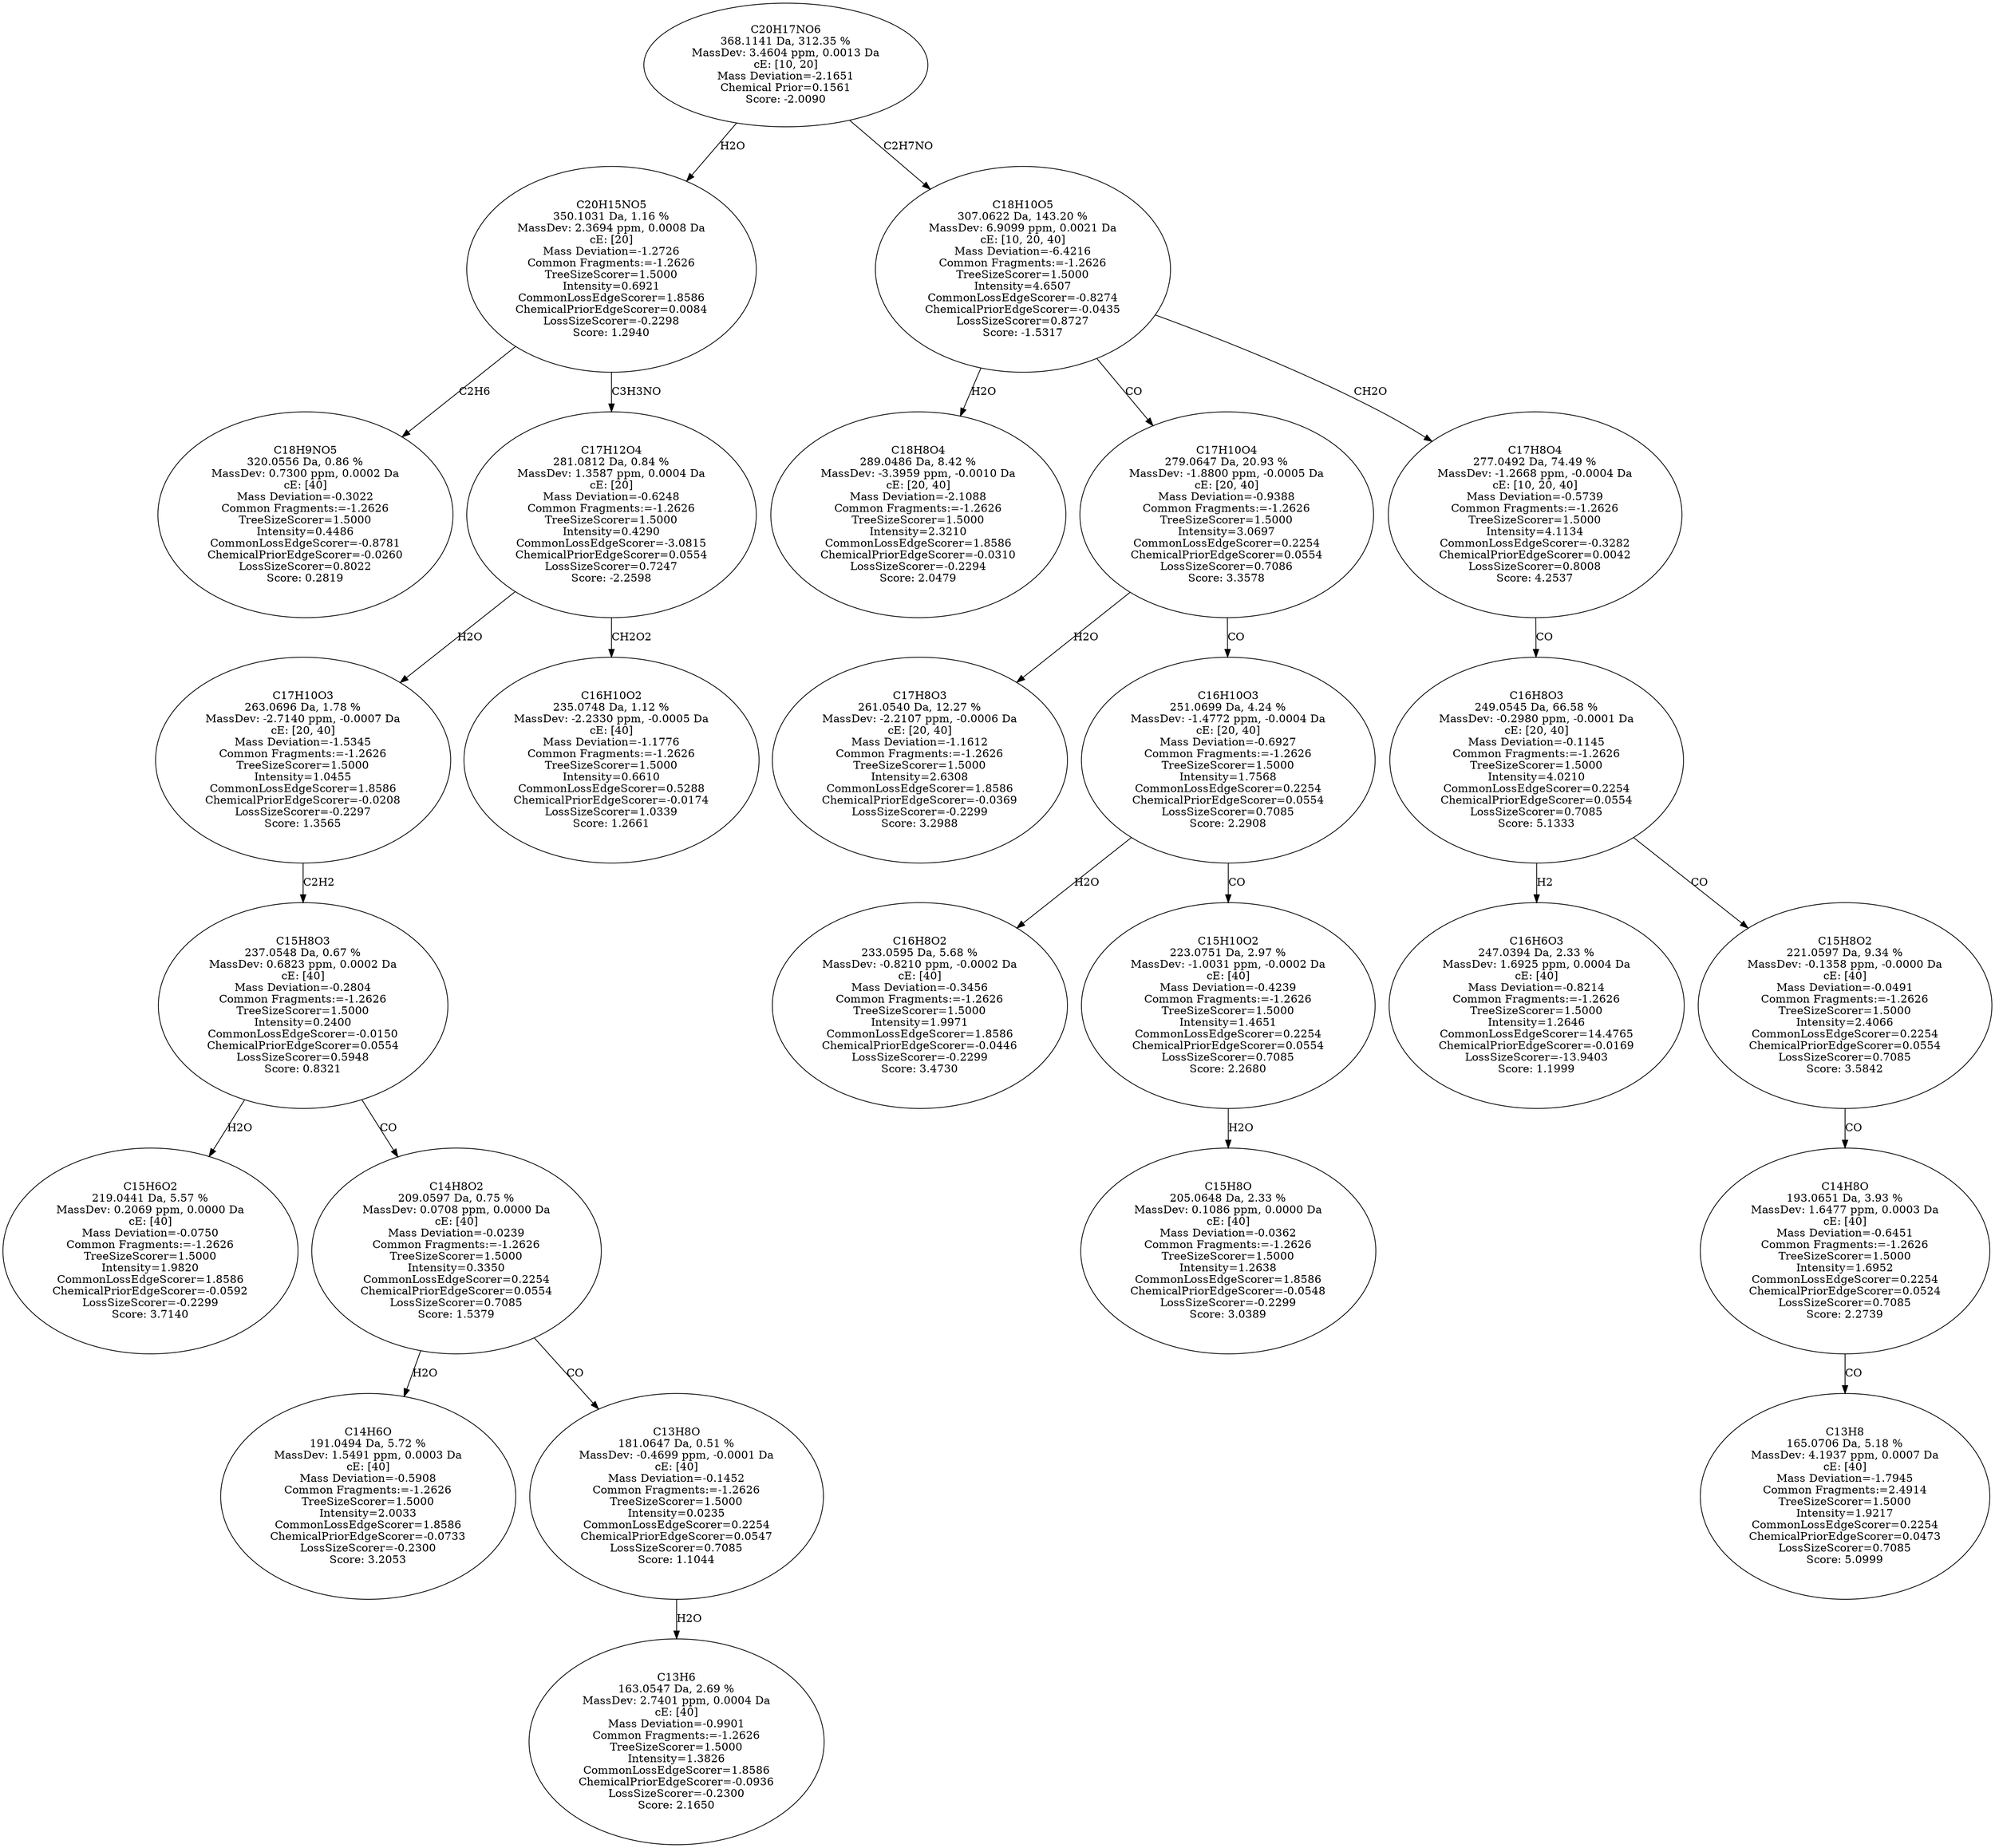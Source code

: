 strict digraph {
v1 [label="C18H9NO5\n320.0556 Da, 0.86 %\nMassDev: 0.7300 ppm, 0.0002 Da\ncE: [40]\nMass Deviation=-0.3022\nCommon Fragments:=-1.2626\nTreeSizeScorer=1.5000\nIntensity=0.4486\nCommonLossEdgeScorer=-0.8781\nChemicalPriorEdgeScorer=-0.0260\nLossSizeScorer=0.8022\nScore: 0.2819"];
v2 [label="C15H6O2\n219.0441 Da, 5.57 %\nMassDev: 0.2069 ppm, 0.0000 Da\ncE: [40]\nMass Deviation=-0.0750\nCommon Fragments:=-1.2626\nTreeSizeScorer=1.5000\nIntensity=1.9820\nCommonLossEdgeScorer=1.8586\nChemicalPriorEdgeScorer=-0.0592\nLossSizeScorer=-0.2299\nScore: 3.7140"];
v3 [label="C14H6O\n191.0494 Da, 5.72 %\nMassDev: 1.5491 ppm, 0.0003 Da\ncE: [40]\nMass Deviation=-0.5908\nCommon Fragments:=-1.2626\nTreeSizeScorer=1.5000\nIntensity=2.0033\nCommonLossEdgeScorer=1.8586\nChemicalPriorEdgeScorer=-0.0733\nLossSizeScorer=-0.2300\nScore: 3.2053"];
v4 [label="C13H6\n163.0547 Da, 2.69 %\nMassDev: 2.7401 ppm, 0.0004 Da\ncE: [40]\nMass Deviation=-0.9901\nCommon Fragments:=-1.2626\nTreeSizeScorer=1.5000\nIntensity=1.3826\nCommonLossEdgeScorer=1.8586\nChemicalPriorEdgeScorer=-0.0936\nLossSizeScorer=-0.2300\nScore: 2.1650"];
v5 [label="C13H8O\n181.0647 Da, 0.51 %\nMassDev: -0.4699 ppm, -0.0001 Da\ncE: [40]\nMass Deviation=-0.1452\nCommon Fragments:=-1.2626\nTreeSizeScorer=1.5000\nIntensity=0.0235\nCommonLossEdgeScorer=0.2254\nChemicalPriorEdgeScorer=0.0547\nLossSizeScorer=0.7085\nScore: 1.1044"];
v6 [label="C14H8O2\n209.0597 Da, 0.75 %\nMassDev: 0.0708 ppm, 0.0000 Da\ncE: [40]\nMass Deviation=-0.0239\nCommon Fragments:=-1.2626\nTreeSizeScorer=1.5000\nIntensity=0.3350\nCommonLossEdgeScorer=0.2254\nChemicalPriorEdgeScorer=0.0554\nLossSizeScorer=0.7085\nScore: 1.5379"];
v7 [label="C15H8O3\n237.0548 Da, 0.67 %\nMassDev: 0.6823 ppm, 0.0002 Da\ncE: [40]\nMass Deviation=-0.2804\nCommon Fragments:=-1.2626\nTreeSizeScorer=1.5000\nIntensity=0.2400\nCommonLossEdgeScorer=-0.0150\nChemicalPriorEdgeScorer=0.0554\nLossSizeScorer=0.5948\nScore: 0.8321"];
v8 [label="C17H10O3\n263.0696 Da, 1.78 %\nMassDev: -2.7140 ppm, -0.0007 Da\ncE: [20, 40]\nMass Deviation=-1.5345\nCommon Fragments:=-1.2626\nTreeSizeScorer=1.5000\nIntensity=1.0455\nCommonLossEdgeScorer=1.8586\nChemicalPriorEdgeScorer=-0.0208\nLossSizeScorer=-0.2297\nScore: 1.3565"];
v9 [label="C16H10O2\n235.0748 Da, 1.12 %\nMassDev: -2.2330 ppm, -0.0005 Da\ncE: [40]\nMass Deviation=-1.1776\nCommon Fragments:=-1.2626\nTreeSizeScorer=1.5000\nIntensity=0.6610\nCommonLossEdgeScorer=0.5288\nChemicalPriorEdgeScorer=-0.0174\nLossSizeScorer=1.0339\nScore: 1.2661"];
v10 [label="C17H12O4\n281.0812 Da, 0.84 %\nMassDev: 1.3587 ppm, 0.0004 Da\ncE: [20]\nMass Deviation=-0.6248\nCommon Fragments:=-1.2626\nTreeSizeScorer=1.5000\nIntensity=0.4290\nCommonLossEdgeScorer=-3.0815\nChemicalPriorEdgeScorer=0.0554\nLossSizeScorer=0.7247\nScore: -2.2598"];
v11 [label="C20H15NO5\n350.1031 Da, 1.16 %\nMassDev: 2.3694 ppm, 0.0008 Da\ncE: [20]\nMass Deviation=-1.2726\nCommon Fragments:=-1.2626\nTreeSizeScorer=1.5000\nIntensity=0.6921\nCommonLossEdgeScorer=1.8586\nChemicalPriorEdgeScorer=0.0084\nLossSizeScorer=-0.2298\nScore: 1.2940"];
v12 [label="C18H8O4\n289.0486 Da, 8.42 %\nMassDev: -3.3959 ppm, -0.0010 Da\ncE: [20, 40]\nMass Deviation=-2.1088\nCommon Fragments:=-1.2626\nTreeSizeScorer=1.5000\nIntensity=2.3210\nCommonLossEdgeScorer=1.8586\nChemicalPriorEdgeScorer=-0.0310\nLossSizeScorer=-0.2294\nScore: 2.0479"];
v13 [label="C17H8O3\n261.0540 Da, 12.27 %\nMassDev: -2.2107 ppm, -0.0006 Da\ncE: [20, 40]\nMass Deviation=-1.1612\nCommon Fragments:=-1.2626\nTreeSizeScorer=1.5000\nIntensity=2.6308\nCommonLossEdgeScorer=1.8586\nChemicalPriorEdgeScorer=-0.0369\nLossSizeScorer=-0.2299\nScore: 3.2988"];
v14 [label="C16H8O2\n233.0595 Da, 5.68 %\nMassDev: -0.8210 ppm, -0.0002 Da\ncE: [40]\nMass Deviation=-0.3456\nCommon Fragments:=-1.2626\nTreeSizeScorer=1.5000\nIntensity=1.9971\nCommonLossEdgeScorer=1.8586\nChemicalPriorEdgeScorer=-0.0446\nLossSizeScorer=-0.2299\nScore: 3.4730"];
v15 [label="C15H8O\n205.0648 Da, 2.33 %\nMassDev: 0.1086 ppm, 0.0000 Da\ncE: [40]\nMass Deviation=-0.0362\nCommon Fragments:=-1.2626\nTreeSizeScorer=1.5000\nIntensity=1.2638\nCommonLossEdgeScorer=1.8586\nChemicalPriorEdgeScorer=-0.0548\nLossSizeScorer=-0.2299\nScore: 3.0389"];
v16 [label="C15H10O2\n223.0751 Da, 2.97 %\nMassDev: -1.0031 ppm, -0.0002 Da\ncE: [40]\nMass Deviation=-0.4239\nCommon Fragments:=-1.2626\nTreeSizeScorer=1.5000\nIntensity=1.4651\nCommonLossEdgeScorer=0.2254\nChemicalPriorEdgeScorer=0.0554\nLossSizeScorer=0.7085\nScore: 2.2680"];
v17 [label="C16H10O3\n251.0699 Da, 4.24 %\nMassDev: -1.4772 ppm, -0.0004 Da\ncE: [20, 40]\nMass Deviation=-0.6927\nCommon Fragments:=-1.2626\nTreeSizeScorer=1.5000\nIntensity=1.7568\nCommonLossEdgeScorer=0.2254\nChemicalPriorEdgeScorer=0.0554\nLossSizeScorer=0.7085\nScore: 2.2908"];
v18 [label="C17H10O4\n279.0647 Da, 20.93 %\nMassDev: -1.8800 ppm, -0.0005 Da\ncE: [20, 40]\nMass Deviation=-0.9388\nCommon Fragments:=-1.2626\nTreeSizeScorer=1.5000\nIntensity=3.0697\nCommonLossEdgeScorer=0.2254\nChemicalPriorEdgeScorer=0.0554\nLossSizeScorer=0.7086\nScore: 3.3578"];
v19 [label="C16H6O3\n247.0394 Da, 2.33 %\nMassDev: 1.6925 ppm, 0.0004 Da\ncE: [40]\nMass Deviation=-0.8214\nCommon Fragments:=-1.2626\nTreeSizeScorer=1.5000\nIntensity=1.2646\nCommonLossEdgeScorer=14.4765\nChemicalPriorEdgeScorer=-0.0169\nLossSizeScorer=-13.9403\nScore: 1.1999"];
v20 [label="C13H8\n165.0706 Da, 5.18 %\nMassDev: 4.1937 ppm, 0.0007 Da\ncE: [40]\nMass Deviation=-1.7945\nCommon Fragments:=2.4914\nTreeSizeScorer=1.5000\nIntensity=1.9217\nCommonLossEdgeScorer=0.2254\nChemicalPriorEdgeScorer=0.0473\nLossSizeScorer=0.7085\nScore: 5.0999"];
v21 [label="C14H8O\n193.0651 Da, 3.93 %\nMassDev: 1.6477 ppm, 0.0003 Da\ncE: [40]\nMass Deviation=-0.6451\nCommon Fragments:=-1.2626\nTreeSizeScorer=1.5000\nIntensity=1.6952\nCommonLossEdgeScorer=0.2254\nChemicalPriorEdgeScorer=0.0524\nLossSizeScorer=0.7085\nScore: 2.2739"];
v22 [label="C15H8O2\n221.0597 Da, 9.34 %\nMassDev: -0.1358 ppm, -0.0000 Da\ncE: [40]\nMass Deviation=-0.0491\nCommon Fragments:=-1.2626\nTreeSizeScorer=1.5000\nIntensity=2.4066\nCommonLossEdgeScorer=0.2254\nChemicalPriorEdgeScorer=0.0554\nLossSizeScorer=0.7085\nScore: 3.5842"];
v23 [label="C16H8O3\n249.0545 Da, 66.58 %\nMassDev: -0.2980 ppm, -0.0001 Da\ncE: [20, 40]\nMass Deviation=-0.1145\nCommon Fragments:=-1.2626\nTreeSizeScorer=1.5000\nIntensity=4.0210\nCommonLossEdgeScorer=0.2254\nChemicalPriorEdgeScorer=0.0554\nLossSizeScorer=0.7085\nScore: 5.1333"];
v24 [label="C17H8O4\n277.0492 Da, 74.49 %\nMassDev: -1.2668 ppm, -0.0004 Da\ncE: [10, 20, 40]\nMass Deviation=-0.5739\nCommon Fragments:=-1.2626\nTreeSizeScorer=1.5000\nIntensity=4.1134\nCommonLossEdgeScorer=-0.3282\nChemicalPriorEdgeScorer=0.0042\nLossSizeScorer=0.8008\nScore: 4.2537"];
v25 [label="C18H10O5\n307.0622 Da, 143.20 %\nMassDev: 6.9099 ppm, 0.0021 Da\ncE: [10, 20, 40]\nMass Deviation=-6.4216\nCommon Fragments:=-1.2626\nTreeSizeScorer=1.5000\nIntensity=4.6507\nCommonLossEdgeScorer=-0.8274\nChemicalPriorEdgeScorer=-0.0435\nLossSizeScorer=0.8727\nScore: -1.5317"];
v26 [label="C20H17NO6\n368.1141 Da, 312.35 %\nMassDev: 3.4604 ppm, 0.0013 Da\ncE: [10, 20]\nMass Deviation=-2.1651\nChemical Prior=0.1561\nScore: -2.0090"];
v11 -> v1 [label="C2H6"];
v7 -> v2 [label="H2O"];
v6 -> v3 [label="H2O"];
v5 -> v4 [label="H2O"];
v6 -> v5 [label="CO"];
v7 -> v6 [label="CO"];
v8 -> v7 [label="C2H2"];
v10 -> v8 [label="H2O"];
v10 -> v9 [label="CH2O2"];
v11 -> v10 [label="C3H3NO"];
v26 -> v11 [label="H2O"];
v25 -> v12 [label="H2O"];
v18 -> v13 [label="H2O"];
v17 -> v14 [label="H2O"];
v16 -> v15 [label="H2O"];
v17 -> v16 [label="CO"];
v18 -> v17 [label="CO"];
v25 -> v18 [label="CO"];
v23 -> v19 [label="H2"];
v21 -> v20 [label="CO"];
v22 -> v21 [label="CO"];
v23 -> v22 [label="CO"];
v24 -> v23 [label="CO"];
v25 -> v24 [label="CH2O"];
v26 -> v25 [label="C2H7NO"];
}